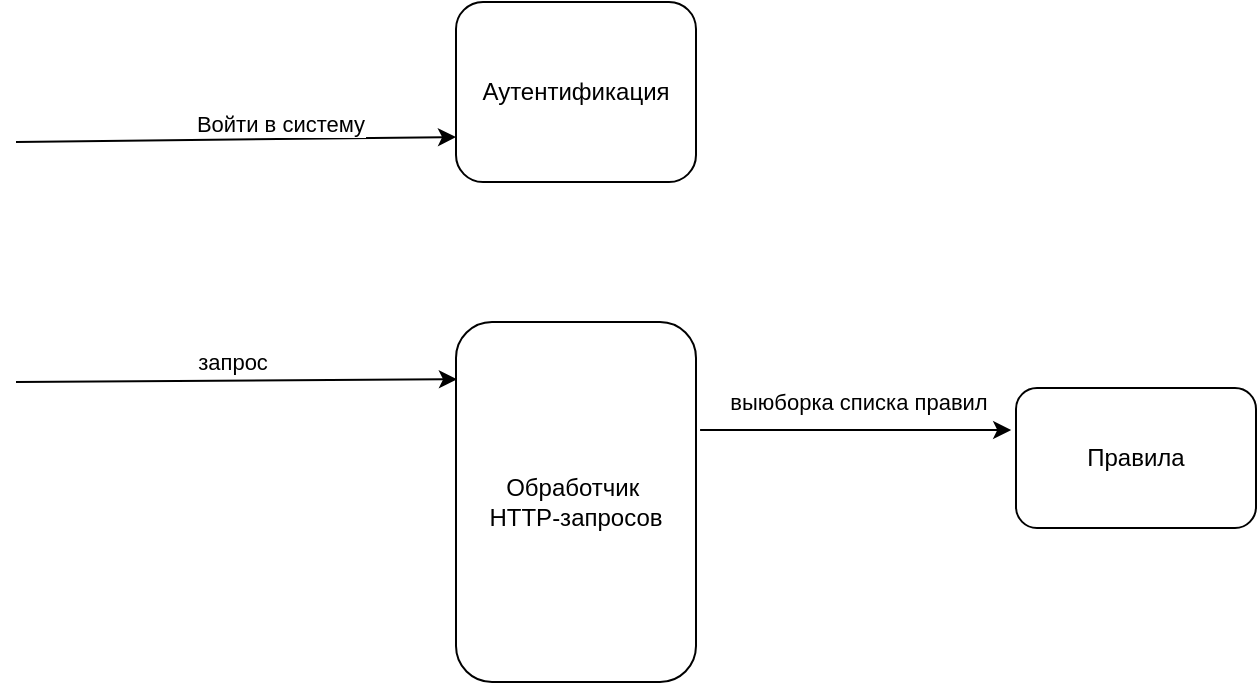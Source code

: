 <mxfile version="26.1.1">
  <diagram name="Page-1" id="DYhZLADpp6qKP8cxEMP8">
    <mxGraphModel dx="1114" dy="849" grid="1" gridSize="10" guides="1" tooltips="1" connect="1" arrows="1" fold="1" page="1" pageScale="1" pageWidth="850" pageHeight="1100" math="0" shadow="0">
      <root>
        <mxCell id="0" />
        <mxCell id="1" parent="0" />
        <mxCell id="KmBbsBZ8y6_SNBKtLyiu-1" value="Аутентификация" style="rounded=1;whiteSpace=wrap;html=1;" vertex="1" parent="1">
          <mxGeometry x="290" y="170" width="120" height="90" as="geometry" />
        </mxCell>
        <mxCell id="KmBbsBZ8y6_SNBKtLyiu-2" value="Обработчик&amp;nbsp;&lt;div&gt;HTTP-запросов&lt;/div&gt;" style="rounded=1;whiteSpace=wrap;html=1;" vertex="1" parent="1">
          <mxGeometry x="290" y="330" width="120" height="180" as="geometry" />
        </mxCell>
        <mxCell id="KmBbsBZ8y6_SNBKtLyiu-3" value="" style="endArrow=classic;html=1;rounded=0;entryX=0.004;entryY=0.159;entryDx=0;entryDy=0;entryPerimeter=0;" edge="1" parent="1" target="KmBbsBZ8y6_SNBKtLyiu-2">
          <mxGeometry width="50" height="50" relative="1" as="geometry">
            <mxPoint x="70" y="360" as="sourcePoint" />
            <mxPoint x="330" y="290" as="targetPoint" />
          </mxGeometry>
        </mxCell>
        <mxCell id="KmBbsBZ8y6_SNBKtLyiu-4" value="запрос" style="edgeLabel;html=1;align=center;verticalAlign=middle;resizable=0;points=[];" vertex="1" connectable="0" parent="KmBbsBZ8y6_SNBKtLyiu-3">
          <mxGeometry x="-0.021" relative="1" as="geometry">
            <mxPoint y="-10" as="offset" />
          </mxGeometry>
        </mxCell>
        <mxCell id="KmBbsBZ8y6_SNBKtLyiu-5" value="Правила" style="rounded=1;whiteSpace=wrap;html=1;" vertex="1" parent="1">
          <mxGeometry x="570" y="363" width="120" height="70" as="geometry" />
        </mxCell>
        <mxCell id="KmBbsBZ8y6_SNBKtLyiu-6" value="" style="endArrow=classic;html=1;rounded=0;entryX=-0.02;entryY=0.3;entryDx=0;entryDy=0;entryPerimeter=0;exitX=1.017;exitY=0.3;exitDx=0;exitDy=0;exitPerimeter=0;startArrow=none;startFill=0;" edge="1" parent="1" target="KmBbsBZ8y6_SNBKtLyiu-5" source="KmBbsBZ8y6_SNBKtLyiu-2">
          <mxGeometry width="50" height="50" relative="1" as="geometry">
            <mxPoint x="100" y="610" as="sourcePoint" />
            <mxPoint x="390" y="610" as="targetPoint" />
          </mxGeometry>
        </mxCell>
        <mxCell id="KmBbsBZ8y6_SNBKtLyiu-11" value="выюборка списка правил" style="edgeLabel;html=1;align=center;verticalAlign=middle;resizable=0;points=[];" vertex="1" connectable="0" parent="KmBbsBZ8y6_SNBKtLyiu-6">
          <mxGeometry x="-0.348" y="1" relative="1" as="geometry">
            <mxPoint x="28" y="-13" as="offset" />
          </mxGeometry>
        </mxCell>
        <mxCell id="KmBbsBZ8y6_SNBKtLyiu-8" value="" style="endArrow=classic;html=1;rounded=0;entryX=0;entryY=0.75;entryDx=0;entryDy=0;" edge="1" parent="1" target="KmBbsBZ8y6_SNBKtLyiu-1">
          <mxGeometry width="50" height="50" relative="1" as="geometry">
            <mxPoint x="70" y="240" as="sourcePoint" />
            <mxPoint x="410" y="490" as="targetPoint" />
          </mxGeometry>
        </mxCell>
        <mxCell id="KmBbsBZ8y6_SNBKtLyiu-9" value="Войти в систему" style="edgeLabel;html=1;align=center;verticalAlign=middle;resizable=0;points=[];" vertex="1" connectable="0" parent="KmBbsBZ8y6_SNBKtLyiu-8">
          <mxGeometry x="-0.592" relative="1" as="geometry">
            <mxPoint x="87" y="-9" as="offset" />
          </mxGeometry>
        </mxCell>
      </root>
    </mxGraphModel>
  </diagram>
</mxfile>
